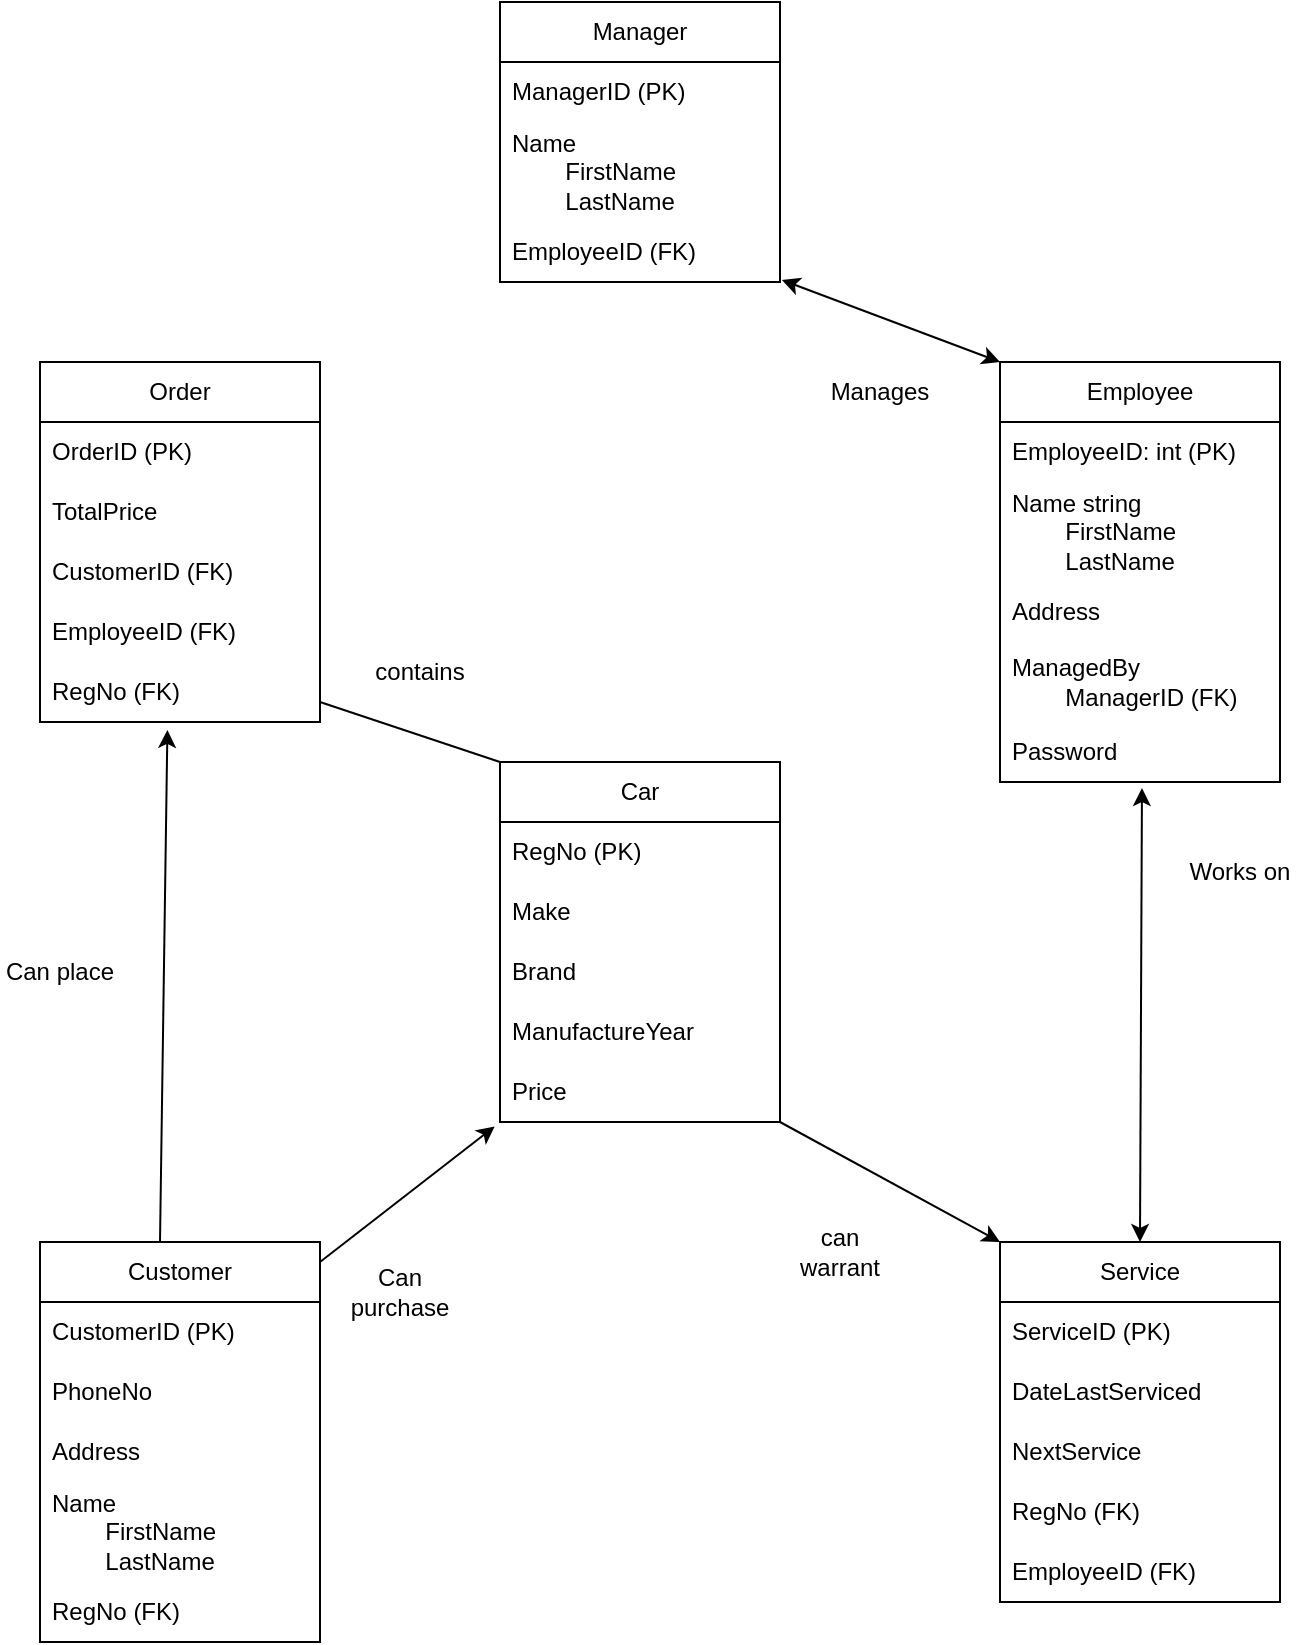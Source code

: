<mxfile version="24.0.7" type="github">
  <diagram name="Page-1" id="929967ad-93f9-6ef4-fab6-5d389245f69c">
    <mxGraphModel dx="1242" dy="821" grid="1" gridSize="10" guides="1" tooltips="1" connect="1" arrows="1" fold="1" page="1" pageScale="1.5" pageWidth="1169" pageHeight="826" background="none" math="0" shadow="0">
      <root>
        <mxCell id="0" style=";html=1;" />
        <mxCell id="1" style=";html=1;" parent="0" />
        <mxCell id="iw7_ko04Hb8-fkSovtf5-12" value="Car" style="swimlane;fontStyle=0;childLayout=stackLayout;horizontal=1;startSize=30;horizontalStack=0;resizeParent=1;resizeParentMax=0;resizeLast=0;collapsible=1;marginBottom=0;whiteSpace=wrap;html=1;" parent="1" vertex="1">
          <mxGeometry x="710" y="480" width="140" height="180" as="geometry" />
        </mxCell>
        <mxCell id="iw7_ko04Hb8-fkSovtf5-13" value="RegNo (PK)" style="text;strokeColor=none;fillColor=none;align=left;verticalAlign=middle;spacingLeft=4;spacingRight=4;overflow=hidden;points=[[0,0.5],[1,0.5]];portConstraint=eastwest;rotatable=0;whiteSpace=wrap;html=1;" parent="iw7_ko04Hb8-fkSovtf5-12" vertex="1">
          <mxGeometry y="30" width="140" height="30" as="geometry" />
        </mxCell>
        <mxCell id="iw7_ko04Hb8-fkSovtf5-14" value="Make" style="text;strokeColor=none;fillColor=none;align=left;verticalAlign=middle;spacingLeft=4;spacingRight=4;overflow=hidden;points=[[0,0.5],[1,0.5]];portConstraint=eastwest;rotatable=0;whiteSpace=wrap;html=1;" parent="iw7_ko04Hb8-fkSovtf5-12" vertex="1">
          <mxGeometry y="60" width="140" height="30" as="geometry" />
        </mxCell>
        <mxCell id="iw7_ko04Hb8-fkSovtf5-15" value="Brand" style="text;strokeColor=none;fillColor=none;align=left;verticalAlign=middle;spacingLeft=4;spacingRight=4;overflow=hidden;points=[[0,0.5],[1,0.5]];portConstraint=eastwest;rotatable=0;whiteSpace=wrap;html=1;" parent="iw7_ko04Hb8-fkSovtf5-12" vertex="1">
          <mxGeometry y="90" width="140" height="30" as="geometry" />
        </mxCell>
        <mxCell id="5NrufCQDb5Cr4i155e_I-5" value="ManufactureYear" style="text;strokeColor=none;fillColor=none;align=left;verticalAlign=middle;spacingLeft=4;spacingRight=4;overflow=hidden;points=[[0,0.5],[1,0.5]];portConstraint=eastwest;rotatable=0;whiteSpace=wrap;html=1;" parent="iw7_ko04Hb8-fkSovtf5-12" vertex="1">
          <mxGeometry y="120" width="140" height="30" as="geometry" />
        </mxCell>
        <mxCell id="5NrufCQDb5Cr4i155e_I-6" value="Price" style="text;strokeColor=none;fillColor=none;align=left;verticalAlign=middle;spacingLeft=4;spacingRight=4;overflow=hidden;points=[[0,0.5],[1,0.5]];portConstraint=eastwest;rotatable=0;whiteSpace=wrap;html=1;" parent="iw7_ko04Hb8-fkSovtf5-12" vertex="1">
          <mxGeometry y="150" width="140" height="30" as="geometry" />
        </mxCell>
        <mxCell id="iw7_ko04Hb8-fkSovtf5-23" value="Order" style="swimlane;fontStyle=0;childLayout=stackLayout;horizontal=1;startSize=30;horizontalStack=0;resizeParent=1;resizeParentMax=0;resizeLast=0;collapsible=1;marginBottom=0;whiteSpace=wrap;html=1;" parent="1" vertex="1">
          <mxGeometry x="480" y="280" width="140" height="180" as="geometry" />
        </mxCell>
        <mxCell id="5NrufCQDb5Cr4i155e_I-10" value="OrderID (PK)" style="text;strokeColor=none;fillColor=none;align=left;verticalAlign=middle;spacingLeft=4;spacingRight=4;overflow=hidden;points=[[0,0.5],[1,0.5]];portConstraint=eastwest;rotatable=0;whiteSpace=wrap;html=1;" parent="iw7_ko04Hb8-fkSovtf5-23" vertex="1">
          <mxGeometry y="30" width="140" height="30" as="geometry" />
        </mxCell>
        <mxCell id="5NrufCQDb5Cr4i155e_I-11" value="TotalPrice" style="text;strokeColor=none;fillColor=none;align=left;verticalAlign=middle;spacingLeft=4;spacingRight=4;overflow=hidden;points=[[0,0.5],[1,0.5]];portConstraint=eastwest;rotatable=0;whiteSpace=wrap;html=1;" parent="iw7_ko04Hb8-fkSovtf5-23" vertex="1">
          <mxGeometry y="60" width="140" height="30" as="geometry" />
        </mxCell>
        <mxCell id="5NrufCQDb5Cr4i155e_I-12" value="CustomerID (FK)" style="text;strokeColor=none;fillColor=none;align=left;verticalAlign=middle;spacingLeft=4;spacingRight=4;overflow=hidden;points=[[0,0.5],[1,0.5]];portConstraint=eastwest;rotatable=0;whiteSpace=wrap;html=1;" parent="iw7_ko04Hb8-fkSovtf5-23" vertex="1">
          <mxGeometry y="90" width="140" height="30" as="geometry" />
        </mxCell>
        <mxCell id="5NrufCQDb5Cr4i155e_I-13" value="EmployeeID (FK)" style="text;strokeColor=none;fillColor=none;align=left;verticalAlign=middle;spacingLeft=4;spacingRight=4;overflow=hidden;points=[[0,0.5],[1,0.5]];portConstraint=eastwest;rotatable=0;whiteSpace=wrap;html=1;" parent="iw7_ko04Hb8-fkSovtf5-23" vertex="1">
          <mxGeometry y="120" width="140" height="30" as="geometry" />
        </mxCell>
        <mxCell id="5NrufCQDb5Cr4i155e_I-14" value="RegNo (FK)" style="text;strokeColor=none;fillColor=none;align=left;verticalAlign=middle;spacingLeft=4;spacingRight=4;overflow=hidden;points=[[0,0.5],[1,0.5]];portConstraint=eastwest;rotatable=0;whiteSpace=wrap;html=1;" parent="iw7_ko04Hb8-fkSovtf5-23" vertex="1">
          <mxGeometry y="150" width="140" height="30" as="geometry" />
        </mxCell>
        <mxCell id="iw7_ko04Hb8-fkSovtf5-27" value="Employee" style="swimlane;fontStyle=0;childLayout=stackLayout;horizontal=1;startSize=30;horizontalStack=0;resizeParent=1;resizeParentMax=0;resizeLast=0;collapsible=1;marginBottom=0;whiteSpace=wrap;html=1;" parent="1" vertex="1">
          <mxGeometry x="960" y="280" width="140" height="210" as="geometry" />
        </mxCell>
        <mxCell id="iw7_ko04Hb8-fkSovtf5-28" value="EmployeeID: int (PK)" style="text;strokeColor=none;fillColor=none;align=left;verticalAlign=middle;spacingLeft=4;spacingRight=4;overflow=hidden;points=[[0,0.5],[1,0.5]];portConstraint=eastwest;rotatable=0;whiteSpace=wrap;html=1;" parent="iw7_ko04Hb8-fkSovtf5-27" vertex="1">
          <mxGeometry y="30" width="140" height="30" as="geometry" />
        </mxCell>
        <mxCell id="iw7_ko04Hb8-fkSovtf5-29" value="Name string&lt;div&gt;&lt;span style=&quot;white-space: pre;&quot;&gt;&#x9;FirstName&lt;/span&gt;&lt;br&gt;&lt;/div&gt;&lt;div&gt;&lt;span style=&quot;white-space: pre;&quot;&gt;&#x9;&lt;/span&gt;LastName&lt;/div&gt;" style="text;strokeColor=none;fillColor=none;align=left;verticalAlign=middle;spacingLeft=4;spacingRight=4;overflow=hidden;points=[[0,0.5],[1,0.5]];portConstraint=eastwest;rotatable=0;whiteSpace=wrap;html=1;" parent="iw7_ko04Hb8-fkSovtf5-27" vertex="1">
          <mxGeometry y="60" width="140" height="50" as="geometry" />
        </mxCell>
        <mxCell id="iw7_ko04Hb8-fkSovtf5-30" value="Address" style="text;strokeColor=none;fillColor=none;align=left;verticalAlign=middle;spacingLeft=4;spacingRight=4;overflow=hidden;points=[[0,0.5],[1,0.5]];portConstraint=eastwest;rotatable=0;whiteSpace=wrap;html=1;" parent="iw7_ko04Hb8-fkSovtf5-27" vertex="1">
          <mxGeometry y="110" width="140" height="30" as="geometry" />
        </mxCell>
        <mxCell id="Tp4e3qPtieNajqfWQQ58-1" value="&lt;div&gt;ManagedBy&lt;/div&gt;&lt;div&gt;&lt;span style=&quot;white-space: pre;&quot;&gt;&#x9;&lt;/span&gt;ManagerID (FK)&lt;br&gt;&lt;/div&gt;" style="text;strokeColor=none;fillColor=none;align=left;verticalAlign=middle;spacingLeft=4;spacingRight=4;overflow=hidden;points=[[0,0.5],[1,0.5]];portConstraint=eastwest;rotatable=0;whiteSpace=wrap;html=1;" vertex="1" parent="iw7_ko04Hb8-fkSovtf5-27">
          <mxGeometry y="140" width="140" height="40" as="geometry" />
        </mxCell>
        <mxCell id="Tp4e3qPtieNajqfWQQ58-2" value="Password" style="text;strokeColor=none;fillColor=none;align=left;verticalAlign=middle;spacingLeft=4;spacingRight=4;overflow=hidden;points=[[0,0.5],[1,0.5]];portConstraint=eastwest;rotatable=0;whiteSpace=wrap;html=1;" vertex="1" parent="iw7_ko04Hb8-fkSovtf5-27">
          <mxGeometry y="180" width="140" height="30" as="geometry" />
        </mxCell>
        <mxCell id="iw7_ko04Hb8-fkSovtf5-32" value="Customer" style="swimlane;fontStyle=0;childLayout=stackLayout;horizontal=1;startSize=30;horizontalStack=0;resizeParent=1;resizeParentMax=0;resizeLast=0;collapsible=1;marginBottom=0;whiteSpace=wrap;html=1;" parent="1" vertex="1">
          <mxGeometry x="480" y="720" width="140" height="200" as="geometry" />
        </mxCell>
        <mxCell id="iw7_ko04Hb8-fkSovtf5-33" value="CustomerID (PK)" style="text;strokeColor=none;fillColor=none;align=left;verticalAlign=middle;spacingLeft=4;spacingRight=4;overflow=hidden;points=[[0,0.5],[1,0.5]];portConstraint=eastwest;rotatable=0;whiteSpace=wrap;html=1;" parent="iw7_ko04Hb8-fkSovtf5-32" vertex="1">
          <mxGeometry y="30" width="140" height="30" as="geometry" />
        </mxCell>
        <mxCell id="iw7_ko04Hb8-fkSovtf5-34" value="PhoneNo" style="text;strokeColor=none;fillColor=none;align=left;verticalAlign=middle;spacingLeft=4;spacingRight=4;overflow=hidden;points=[[0,0.5],[1,0.5]];portConstraint=eastwest;rotatable=0;whiteSpace=wrap;html=1;" parent="iw7_ko04Hb8-fkSovtf5-32" vertex="1">
          <mxGeometry y="60" width="140" height="30" as="geometry" />
        </mxCell>
        <mxCell id="iw7_ko04Hb8-fkSovtf5-35" value="Address" style="text;strokeColor=none;fillColor=none;align=left;verticalAlign=middle;spacingLeft=4;spacingRight=4;overflow=hidden;points=[[0,0.5],[1,0.5]];portConstraint=eastwest;rotatable=0;whiteSpace=wrap;html=1;" parent="iw7_ko04Hb8-fkSovtf5-32" vertex="1">
          <mxGeometry y="90" width="140" height="30" as="geometry" />
        </mxCell>
        <mxCell id="5NrufCQDb5Cr4i155e_I-8" value="&lt;div&gt;Name&lt;/div&gt;&lt;div&gt;&lt;span style=&quot;white-space: pre;&quot;&gt;&#x9;&lt;/span&gt;FirstName&lt;/div&gt;&lt;div&gt;&lt;span style=&quot;white-space: pre;&quot;&gt;&#x9;&lt;/span&gt;LastName&lt;br&gt;&lt;/div&gt;" style="text;strokeColor=none;fillColor=none;align=left;verticalAlign=middle;spacingLeft=4;spacingRight=4;overflow=hidden;points=[[0,0.5],[1,0.5]];portConstraint=eastwest;rotatable=0;whiteSpace=wrap;html=1;" parent="iw7_ko04Hb8-fkSovtf5-32" vertex="1">
          <mxGeometry y="120" width="140" height="50" as="geometry" />
        </mxCell>
        <mxCell id="5NrufCQDb5Cr4i155e_I-16" value="RegNo (FK)" style="text;strokeColor=none;fillColor=none;align=left;verticalAlign=middle;spacingLeft=4;spacingRight=4;overflow=hidden;points=[[0,0.5],[1,0.5]];portConstraint=eastwest;rotatable=0;whiteSpace=wrap;html=1;" parent="iw7_ko04Hb8-fkSovtf5-32" vertex="1">
          <mxGeometry y="170" width="140" height="30" as="geometry" />
        </mxCell>
        <mxCell id="5NrufCQDb5Cr4i155e_I-1" value="Service" style="swimlane;fontStyle=0;childLayout=stackLayout;horizontal=1;startSize=30;horizontalStack=0;resizeParent=1;resizeParentMax=0;resizeLast=0;collapsible=1;marginBottom=0;whiteSpace=wrap;html=1;" parent="1" vertex="1">
          <mxGeometry x="960" y="720" width="140" height="180" as="geometry" />
        </mxCell>
        <mxCell id="5NrufCQDb5Cr4i155e_I-15" value="ServiceID (PK)" style="text;strokeColor=none;fillColor=none;align=left;verticalAlign=middle;spacingLeft=4;spacingRight=4;overflow=hidden;points=[[0,0.5],[1,0.5]];portConstraint=eastwest;rotatable=0;whiteSpace=wrap;html=1;" parent="5NrufCQDb5Cr4i155e_I-1" vertex="1">
          <mxGeometry y="30" width="140" height="30" as="geometry" />
        </mxCell>
        <mxCell id="5NrufCQDb5Cr4i155e_I-2" value="DateLastServiced" style="text;strokeColor=none;fillColor=none;align=left;verticalAlign=middle;spacingLeft=4;spacingRight=4;overflow=hidden;points=[[0,0.5],[1,0.5]];portConstraint=eastwest;rotatable=0;whiteSpace=wrap;html=1;" parent="5NrufCQDb5Cr4i155e_I-1" vertex="1">
          <mxGeometry y="60" width="140" height="30" as="geometry" />
        </mxCell>
        <mxCell id="5NrufCQDb5Cr4i155e_I-3" value="NextService" style="text;strokeColor=none;fillColor=none;align=left;verticalAlign=middle;spacingLeft=4;spacingRight=4;overflow=hidden;points=[[0,0.5],[1,0.5]];portConstraint=eastwest;rotatable=0;whiteSpace=wrap;html=1;" parent="5NrufCQDb5Cr4i155e_I-1" vertex="1">
          <mxGeometry y="90" width="140" height="30" as="geometry" />
        </mxCell>
        <mxCell id="5NrufCQDb5Cr4i155e_I-4" value="&lt;div&gt;RegNo (FK)&lt;/div&gt;" style="text;strokeColor=none;fillColor=none;align=left;verticalAlign=middle;spacingLeft=4;spacingRight=4;overflow=hidden;points=[[0,0.5],[1,0.5]];portConstraint=eastwest;rotatable=0;whiteSpace=wrap;html=1;" parent="5NrufCQDb5Cr4i155e_I-1" vertex="1">
          <mxGeometry y="120" width="140" height="30" as="geometry" />
        </mxCell>
        <mxCell id="5NrufCQDb5Cr4i155e_I-17" value="EmployeeID (FK)" style="text;strokeColor=none;fillColor=none;align=left;verticalAlign=middle;spacingLeft=4;spacingRight=4;overflow=hidden;points=[[0,0.5],[1,0.5]];portConstraint=eastwest;rotatable=0;whiteSpace=wrap;html=1;" parent="5NrufCQDb5Cr4i155e_I-1" vertex="1">
          <mxGeometry y="150" width="140" height="30" as="geometry" />
        </mxCell>
        <mxCell id="5NrufCQDb5Cr4i155e_I-30" value="Manager" style="swimlane;fontStyle=0;childLayout=stackLayout;horizontal=1;startSize=30;horizontalStack=0;resizeParent=1;resizeParentMax=0;resizeLast=0;collapsible=1;marginBottom=0;whiteSpace=wrap;html=1;" parent="1" vertex="1">
          <mxGeometry x="710" y="100" width="140" height="140" as="geometry" />
        </mxCell>
        <mxCell id="5NrufCQDb5Cr4i155e_I-31" value="ManagerID (PK)" style="text;strokeColor=none;fillColor=none;align=left;verticalAlign=middle;spacingLeft=4;spacingRight=4;overflow=hidden;points=[[0,0.5],[1,0.5]];portConstraint=eastwest;rotatable=0;whiteSpace=wrap;html=1;" parent="5NrufCQDb5Cr4i155e_I-30" vertex="1">
          <mxGeometry y="30" width="140" height="30" as="geometry" />
        </mxCell>
        <mxCell id="5NrufCQDb5Cr4i155e_I-32" value="&lt;div&gt;Name&lt;/div&gt;&lt;div&gt;&lt;span style=&quot;white-space: pre;&quot;&gt;&#x9;&lt;/span&gt;FirstName&lt;/div&gt;&lt;div&gt;&lt;span style=&quot;white-space: pre;&quot;&gt;&#x9;&lt;/span&gt;LastName&lt;br&gt;&lt;/div&gt;" style="text;strokeColor=none;fillColor=none;align=left;verticalAlign=middle;spacingLeft=4;spacingRight=4;overflow=hidden;points=[[0,0.5],[1,0.5]];portConstraint=eastwest;rotatable=0;whiteSpace=wrap;html=1;" parent="5NrufCQDb5Cr4i155e_I-30" vertex="1">
          <mxGeometry y="60" width="140" height="50" as="geometry" />
        </mxCell>
        <mxCell id="5NrufCQDb5Cr4i155e_I-34" value="&lt;div&gt;EmployeeID (FK)&lt;/div&gt;" style="text;strokeColor=none;fillColor=none;align=left;verticalAlign=middle;spacingLeft=4;spacingRight=4;overflow=hidden;points=[[0,0.5],[1,0.5]];portConstraint=eastwest;rotatable=0;whiteSpace=wrap;html=1;" parent="5NrufCQDb5Cr4i155e_I-30" vertex="1">
          <mxGeometry y="110" width="140" height="30" as="geometry" />
        </mxCell>
        <mxCell id="5NrufCQDb5Cr4i155e_I-45" value="" style="endArrow=classic;startArrow=classic;html=1;rounded=0;entryX=0;entryY=0;entryDx=0;entryDy=0;exitX=1.007;exitY=0.967;exitDx=0;exitDy=0;exitPerimeter=0;" parent="1" target="iw7_ko04Hb8-fkSovtf5-27" edge="1" source="5NrufCQDb5Cr4i155e_I-34">
          <mxGeometry width="50" height="50" relative="1" as="geometry">
            <mxPoint x="852" y="250" as="sourcePoint" />
            <mxPoint x="902" y="200" as="targetPoint" />
          </mxGeometry>
        </mxCell>
        <mxCell id="5NrufCQDb5Cr4i155e_I-47" value="Manages" style="text;html=1;align=center;verticalAlign=middle;whiteSpace=wrap;rounded=0;" parent="1" vertex="1">
          <mxGeometry x="870" y="280" width="60" height="30" as="geometry" />
        </mxCell>
        <mxCell id="5NrufCQDb5Cr4i155e_I-48" value="Works on" style="text;html=1;align=center;verticalAlign=middle;whiteSpace=wrap;rounded=0;" parent="1" vertex="1">
          <mxGeometry x="1050" y="520" width="60" height="30" as="geometry" />
        </mxCell>
        <mxCell id="5NrufCQDb5Cr4i155e_I-49" value="can warrant" style="text;html=1;align=center;verticalAlign=middle;whiteSpace=wrap;rounded=0;" parent="1" vertex="1">
          <mxGeometry x="850" y="710" width="60" height="30" as="geometry" />
        </mxCell>
        <mxCell id="5NrufCQDb5Cr4i155e_I-50" value="" style="endArrow=classic;html=1;rounded=0;entryX=0;entryY=0;entryDx=0;entryDy=0;" parent="1" target="5NrufCQDb5Cr4i155e_I-1" edge="1">
          <mxGeometry width="50" height="50" relative="1" as="geometry">
            <mxPoint x="850" y="660" as="sourcePoint" />
            <mxPoint x="900" y="610" as="targetPoint" />
          </mxGeometry>
        </mxCell>
        <mxCell id="5NrufCQDb5Cr4i155e_I-51" value="" style="endArrow=classic;startArrow=classic;html=1;rounded=0;exitX=0.5;exitY=0;exitDx=0;exitDy=0;entryX=0.507;entryY=1.1;entryDx=0;entryDy=0;entryPerimeter=0;" parent="1" source="5NrufCQDb5Cr4i155e_I-1" edge="1" target="Tp4e3qPtieNajqfWQQ58-2">
          <mxGeometry width="50" height="50" relative="1" as="geometry">
            <mxPoint x="990" y="470" as="sourcePoint" />
            <mxPoint x="1040" y="470" as="targetPoint" />
          </mxGeometry>
        </mxCell>
        <mxCell id="5NrufCQDb5Cr4i155e_I-52" value="" style="endArrow=classic;html=1;rounded=0;entryX=-0.019;entryY=1.073;entryDx=0;entryDy=0;entryPerimeter=0;" parent="1" target="5NrufCQDb5Cr4i155e_I-6" edge="1">
          <mxGeometry width="50" height="50" relative="1" as="geometry">
            <mxPoint x="620" y="730" as="sourcePoint" />
            <mxPoint x="670" y="680" as="targetPoint" />
          </mxGeometry>
        </mxCell>
        <mxCell id="5NrufCQDb5Cr4i155e_I-53" value="Can purchase" style="text;html=1;align=center;verticalAlign=middle;whiteSpace=wrap;rounded=0;" parent="1" vertex="1">
          <mxGeometry x="630" y="730" width="60" height="30" as="geometry" />
        </mxCell>
        <mxCell id="5NrufCQDb5Cr4i155e_I-54" value="Can place" style="text;html=1;align=center;verticalAlign=middle;whiteSpace=wrap;rounded=0;" parent="1" vertex="1">
          <mxGeometry x="460" y="570" width="60" height="30" as="geometry" />
        </mxCell>
        <mxCell id="5NrufCQDb5Cr4i155e_I-55" value="" style="endArrow=classic;html=1;rounded=0;entryX=0.455;entryY=1.133;entryDx=0;entryDy=0;entryPerimeter=0;" parent="1" target="5NrufCQDb5Cr4i155e_I-14" edge="1">
          <mxGeometry width="50" height="50" relative="1" as="geometry">
            <mxPoint x="540" y="720" as="sourcePoint" />
            <mxPoint x="590" y="670" as="targetPoint" />
          </mxGeometry>
        </mxCell>
        <mxCell id="5NrufCQDb5Cr4i155e_I-56" value="&lt;div&gt;contains&lt;/div&gt;" style="text;html=1;align=center;verticalAlign=middle;whiteSpace=wrap;rounded=0;" parent="1" vertex="1">
          <mxGeometry x="640" y="420" width="60" height="30" as="geometry" />
        </mxCell>
        <mxCell id="5NrufCQDb5Cr4i155e_I-58" value="" style="endArrow=none;html=1;rounded=0;entryX=0;entryY=0;entryDx=0;entryDy=0;" parent="1" target="iw7_ko04Hb8-fkSovtf5-12" edge="1">
          <mxGeometry width="50" height="50" relative="1" as="geometry">
            <mxPoint x="620" y="450" as="sourcePoint" />
            <mxPoint x="670" y="400" as="targetPoint" />
          </mxGeometry>
        </mxCell>
      </root>
    </mxGraphModel>
  </diagram>
</mxfile>
